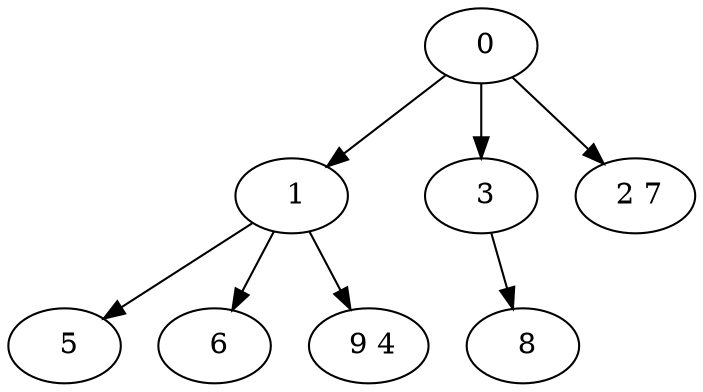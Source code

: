 digraph mytree {
" 0" -> " 1";
" 0" -> " 3";
" 0" -> " 2 7";
" 1" -> " 5";
" 1" -> " 6";
" 1" -> " 9 4";
" 3" -> " 8";
" 2 7";
" 5";
" 6";
" 9 4";
" 8";
}
